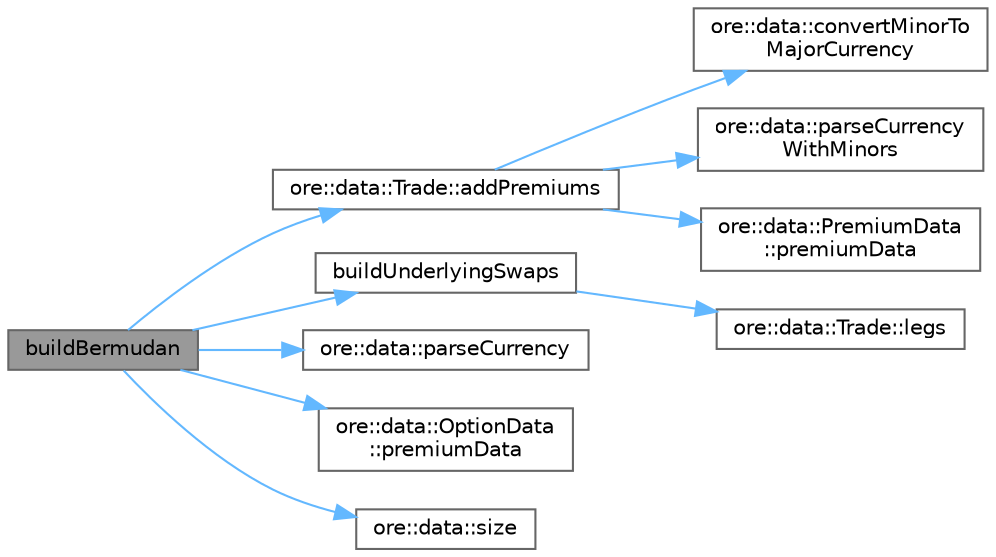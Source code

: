 digraph "buildBermudan"
{
 // INTERACTIVE_SVG=YES
 // LATEX_PDF_SIZE
  bgcolor="transparent";
  edge [fontname=Helvetica,fontsize=10,labelfontname=Helvetica,labelfontsize=10];
  node [fontname=Helvetica,fontsize=10,shape=box,height=0.2,width=0.4];
  rankdir="LR";
  Node1 [label="buildBermudan",height=0.2,width=0.4,color="gray40", fillcolor="grey60", style="filled", fontcolor="black",tooltip="build all other types of Swaptions"];
  Node1 -> Node2 [color="steelblue1",style="solid"];
  Node2 [label="ore::data::Trade::addPremiums",height=0.2,width=0.4,color="grey40", fillcolor="white", style="filled",URL="$classore_1_1data_1_1_trade.html#aeda0a71da18a4f5f9960d06cfa18b283",tooltip=" "];
  Node2 -> Node3 [color="steelblue1",style="solid"];
  Node3 [label="ore::data::convertMinorTo\lMajorCurrency",height=0.2,width=0.4,color="grey40", fillcolor="white", style="filled",URL="$group__utilities.html#ga63a24b69574b9f0dc9f49cddbcaa242e",tooltip="Convert a value from a minor ccy to major."];
  Node2 -> Node4 [color="steelblue1",style="solid"];
  Node4 [label="ore::data::parseCurrency\lWithMinors",height=0.2,width=0.4,color="grey40", fillcolor="white", style="filled",URL="$group__utilities.html#ga5816082aca07feca7ec905758bd09392",tooltip="Convert text to QuantLib::Currency."];
  Node2 -> Node5 [color="steelblue1",style="solid"];
  Node5 [label="ore::data::PremiumData\l::premiumData",height=0.2,width=0.4,color="grey40", fillcolor="white", style="filled",URL="$classore_1_1data_1_1_premium_data.html#a123c02cf2a8c6d52ae16203dbde172fa",tooltip=" "];
  Node1 -> Node6 [color="steelblue1",style="solid"];
  Node6 [label="buildUnderlyingSwaps",height=0.2,width=0.4,color="grey40", fillcolor="white", style="filled",URL="$classore_1_1data_1_1_swaption.html#add54503e52ac0038e44a9d4716360741",tooltip="build underlying swaps for exposure simulation"];
  Node6 -> Node7 [color="steelblue1",style="solid"];
  Node7 [label="ore::data::Trade::legs",height=0.2,width=0.4,color="grey40", fillcolor="white", style="filled",URL="$classore_1_1data_1_1_trade.html#a58bdcfd300ca4bbc699e91494397072e",tooltip=" "];
  Node1 -> Node8 [color="steelblue1",style="solid"];
  Node8 [label="ore::data::parseCurrency",height=0.2,width=0.4,color="grey40", fillcolor="white", style="filled",URL="$group__utilities.html#ga6e9e781a58e78200301c76161589fc7b",tooltip="Convert text to QuantLib::Currency."];
  Node1 -> Node9 [color="steelblue1",style="solid"];
  Node9 [label="ore::data::OptionData\l::premiumData",height=0.2,width=0.4,color="grey40", fillcolor="white", style="filled",URL="$classore_1_1data_1_1_option_data.html#adcb66e32b32e9b291c5a6f37e82c5692",tooltip=" "];
  Node1 -> Node10 [color="steelblue1",style="solid"];
  Node10 [label="ore::data::size",height=0.2,width=0.4,color="grey40", fillcolor="white", style="filled",URL="$namespaceore_1_1data.html#a777e216dee6069b548bb87da7152699e",tooltip=" "];
}

